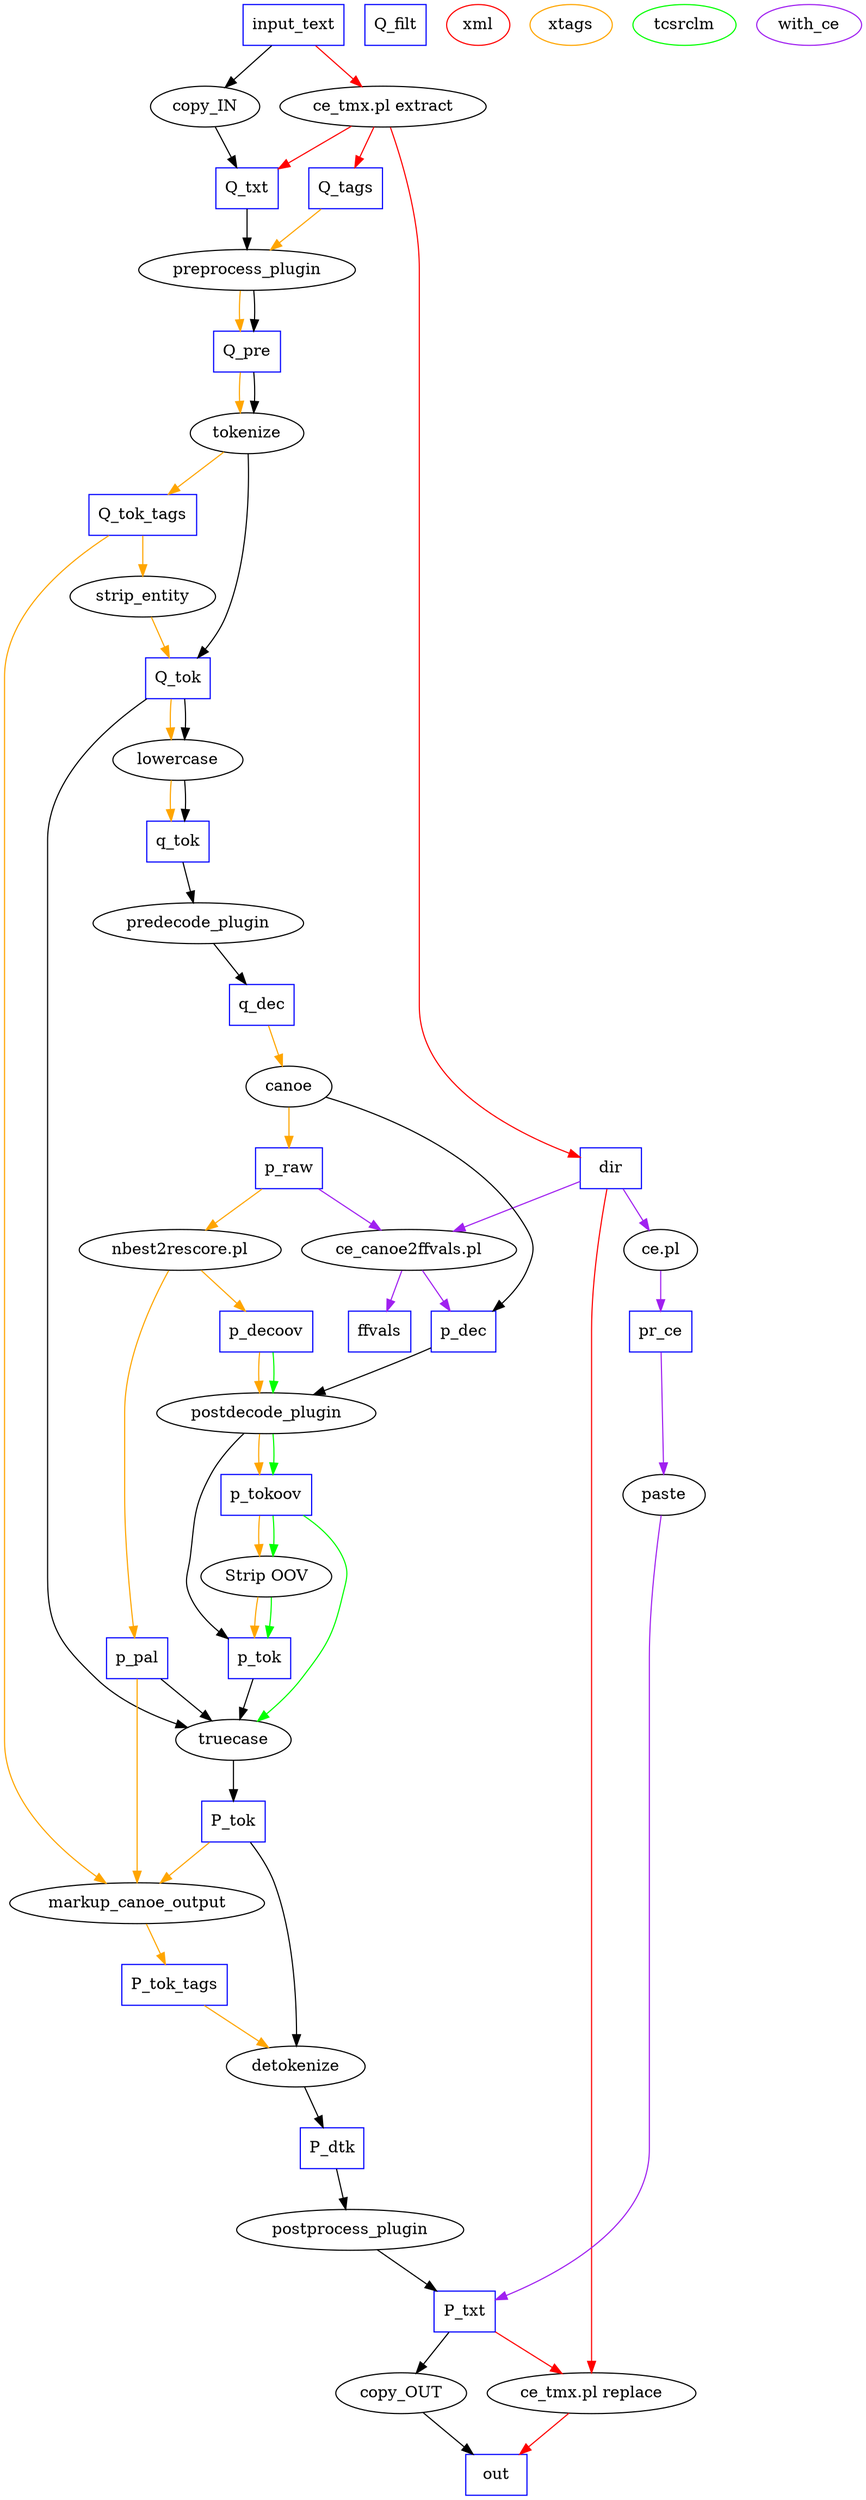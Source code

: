 digraph G {
   input_text [shape=box, color=blue];
   dir [shape=box, color=blue];
   Q_txt [shape=box, color=blue];
   Q_tags [shape=box, color=blue];
   Q_pre [shape=box, color=blue];
   Q_tok [shape=box, color=blue];
   Q_tok_tags [shape=box, color=blue];
   q_tok [shape=box, color=blue];
   q_dec [shape=box, color=blue];
   p_raw [shape=box, color=blue];
   p_decoov [shape=box, color=blue];
   p_dec [shape=box, color=blue];
   p_pal [shape=box, color=blue];
   p_tokoov [shape=box, color=blue];
   p_tok [shape=box, color=blue];
   P_tok [shape=box, color=blue];
   P_tok_tags [shape=box, color=blue];
   P_dtk [shape=box, color=blue];
   P_txt [shape=box, color=blue];
   pr_ce [shape=box, color=blue];
   Q_filt [shape=box, color=blue];
   out [shape=box, color=blue];
   ffvals [shape=box, color=blue];

   subgraph legend {
      xml [color="red"];
      xtags [color="orange"];
      tcsrclm [color="green"];
      with_ce [color="purple"];
   }

########################################
   subgraph IN {
      subgraph if_xml {
         edge [color="red"];
         input_text->"ce_tmx.pl extract";
         "ce_tmx.pl extract"->dir;
         "ce_tmx.pl extract"->Q_txt;
         "ce_tmx.pl extract"->Q_tags;
      }
      subgraph else {
         input_text->"copy_IN";
         "copy_IN"->Q_txt;
      }
   }


########################################
   subgraph PREP {
      subgraph xtags {
         edge [color="orange"];
         Q_tags->"preprocess_plugin";
         "preprocess_plugin"->Q_pre;
         Q_pre->"tokenize";
         "tokenize"->Q_tok_tags;
         Q_tok_tags->"strip_entity";
         "strip_entity"->Q_tok;
         Q_tok->"lowercase";
         "lowercase"->q_tok;
      }
      subgraph else {
         Q_txt->"preprocess_plugin";
         "preprocess_plugin"->Q_pre;
         Q_pre->"tokenize";
         "tokenize"->Q_tok;
         Q_tok->"lowercase";
         "lowercase"->q_tok;
      }
   }


########################################
   subgraph TRANS {
      q_tok->"predecode_plugin";
      "predecode_plugin"->q_dec;

      subgraph xtags {
         edge [color="orange"];
         q_dec->"canoe";
         "canoe"->p_raw;

         p_raw->"nbest2rescore.pl";
         "nbest2rescore.pl"->p_pal;
         "nbest2rescore.pl"->p_decoov;

         p_decoov->"postdecode_plugin";
         "postdecode_plugin"->p_tokoov;

         p_tokoov->"Strip OOV";
         "Strip OOV"->p_tok;
      }
      subgraph with_ce {
         edge [color="purple"];
         dir->"ce_canoe2ffvals.pl";
         p_raw->"ce_canoe2ffvals.pl";
         "ce_canoe2ffvals.pl"->p_dec;
         "ce_canoe2ffvals.pl"->ffvals;
      }
      subgraph tcsrclm {
         edge [color="green"];
         p_decoov->"postdecode_plugin";
         "postdecode_plugin"->p_tokoov;

         p_tokoov->"Strip OOV";
         "Strip OOV"->p_tok;
      }
      "canoe"->p_dec;

      p_dec->"postdecode_plugin";
      "postdecode_plugin"->p_tok;
   }


########################################
   subgraph POST {
      subgraph if_tcsrclm {
         edge [color="green"];
         p_tokoov->"truecase";
      }
      subgraph else {
         p_tok->"truecase";
         Q_tok->"truecase";
         p_pal->"truecase";
         "truecase"->P_tok;
      }

      subgraph xtags {
         edge [color="orange"];
         Q_tok_tags->"markup_canoe_output";
         P_tok->"markup_canoe_output";
         p_pal->"markup_canoe_output";
         "markup_canoe_output"->P_tok_tags;

         P_tok_tags->"detokenize";
      }
      subgraph else {
         P_tok->"detokenize";
      }

      "detokenize"->P_dtk;

      P_dtk->"postprocess_plugin";
      "postprocess_plugin"->P_txt;
   }


########################################
   subgraph CE {
      subgraph with_ce {
         edge [color="purple"];
         dir->"ce.pl";
         "ce.pl"->pr_ce;
      }
   }


########################################
   subgraph OUT {
      subgraph unless_xml {
         subgraph with_ce {
            edge [color="purple"];
            pr_ce->"paste";
            "paste"->P_txt;
         }
         subgraph else {
            P_txt->"copy_OUT";
            "copy_OUT"->out;
         }
      }
      subgraph else {
         edge [color="red"];
# P_txt which will contain tags
         P_txt->"ce_tmx.pl replace";
         dir->"ce_tmx.pl replace";
         "ce_tmx.pl replace"->out;
      }
   }
}

